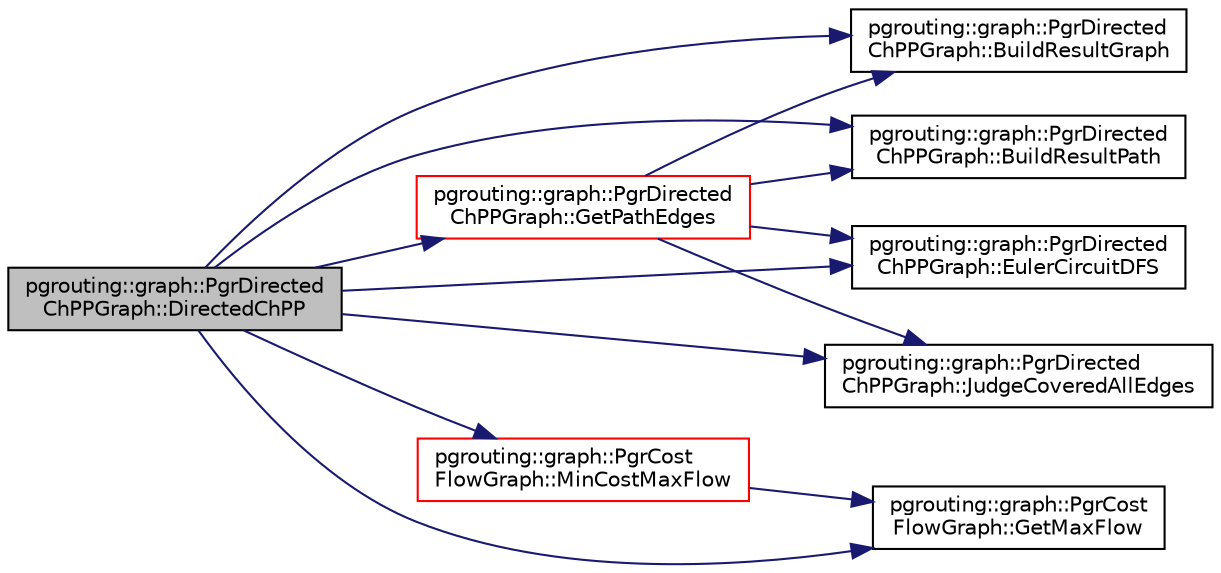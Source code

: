 digraph "pgrouting::graph::PgrDirectedChPPGraph::DirectedChPP"
{
  edge [fontname="Helvetica",fontsize="10",labelfontname="Helvetica",labelfontsize="10"];
  node [fontname="Helvetica",fontsize="10",shape=record];
  rankdir="LR";
  Node16 [label="pgrouting::graph::PgrDirected\lChPPGraph::DirectedChPP",height=0.2,width=0.4,color="black", fillcolor="grey75", style="filled", fontcolor="black"];
  Node16 -> Node17 [color="midnightblue",fontsize="10",style="solid",fontname="Helvetica"];
  Node17 [label="pgrouting::graph::PgrDirected\lChPPGraph::BuildResultGraph",height=0.2,width=0.4,color="black", fillcolor="white", style="filled",URL="$classpgrouting_1_1graph_1_1PgrDirectedChPPGraph.html#a298efb71dc048afcc3857697fc534026"];
  Node16 -> Node18 [color="midnightblue",fontsize="10",style="solid",fontname="Helvetica"];
  Node18 [label="pgrouting::graph::PgrDirected\lChPPGraph::BuildResultPath",height=0.2,width=0.4,color="black", fillcolor="white", style="filled",URL="$classpgrouting_1_1graph_1_1PgrDirectedChPPGraph.html#a3b08e91d586a9b864af7c559575ffb15"];
  Node16 -> Node19 [color="midnightblue",fontsize="10",style="solid",fontname="Helvetica"];
  Node19 [label="pgrouting::graph::PgrDirected\lChPPGraph::EulerCircuitDFS",height=0.2,width=0.4,color="black", fillcolor="white", style="filled",URL="$classpgrouting_1_1graph_1_1PgrDirectedChPPGraph.html#a00bc38726520c0c1e5524a821ce70eb0"];
  Node16 -> Node20 [color="midnightblue",fontsize="10",style="solid",fontname="Helvetica"];
  Node20 [label="pgrouting::graph::PgrCost\lFlowGraph::GetMaxFlow",height=0.2,width=0.4,color="black", fillcolor="white", style="filled",URL="$classpgrouting_1_1graph_1_1PgrCostFlowGraph.html#ad34989e8494f03b4d98438403ac7d595"];
  Node16 -> Node21 [color="midnightblue",fontsize="10",style="solid",fontname="Helvetica"];
  Node21 [label="pgrouting::graph::PgrDirected\lChPPGraph::GetPathEdges",height=0.2,width=0.4,color="red", fillcolor="white", style="filled",URL="$classpgrouting_1_1graph_1_1PgrDirectedChPPGraph.html#ac675204cca5c10ceeccfada49321ca8c"];
  Node21 -> Node17 [color="midnightblue",fontsize="10",style="solid",fontname="Helvetica"];
  Node21 -> Node19 [color="midnightblue",fontsize="10",style="solid",fontname="Helvetica"];
  Node21 -> Node18 [color="midnightblue",fontsize="10",style="solid",fontname="Helvetica"];
  Node21 -> Node30 [color="midnightblue",fontsize="10",style="solid",fontname="Helvetica"];
  Node30 [label="pgrouting::graph::PgrDirected\lChPPGraph::JudgeCoveredAllEdges",height=0.2,width=0.4,color="black", fillcolor="white", style="filled",URL="$classpgrouting_1_1graph_1_1PgrDirectedChPPGraph.html#a4523844c89d1eaf7fa6a3f468476bd95"];
  Node16 -> Node30 [color="midnightblue",fontsize="10",style="solid",fontname="Helvetica"];
  Node16 -> Node31 [color="midnightblue",fontsize="10",style="solid",fontname="Helvetica"];
  Node31 [label="pgrouting::graph::PgrCost\lFlowGraph::MinCostMaxFlow",height=0.2,width=0.4,color="red", fillcolor="white", style="filled",URL="$classpgrouting_1_1graph_1_1PgrCostFlowGraph.html#a28c4c1b3af55280347d2f79b8387ef90"];
  Node31 -> Node20 [color="midnightblue",fontsize="10",style="solid",fontname="Helvetica"];
}
